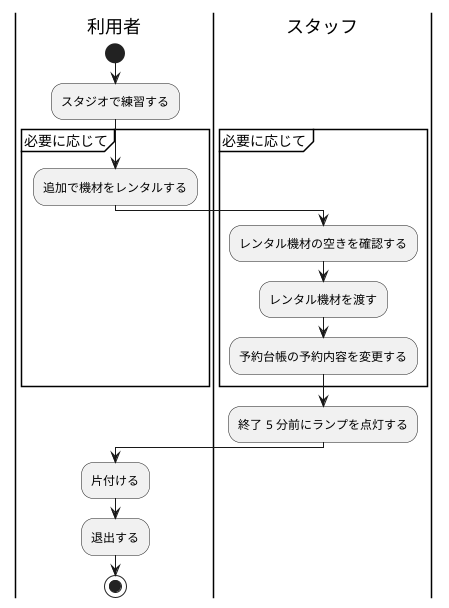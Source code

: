 @startuml BusinessFlow

|利用者|
start
:スタジオで練習する;

partition 必要に応じて {
    :追加で機材をレンタルする;

    |スタッフ|
    :レンタル機材の空きを確認する;
    :レンタル機材を渡す;
    :予約台帳の予約内容を変更する;
}

:終了 5 分前にランプを点灯する;

|利用者|
:片付ける;
:退出する;

stop

@enduml
